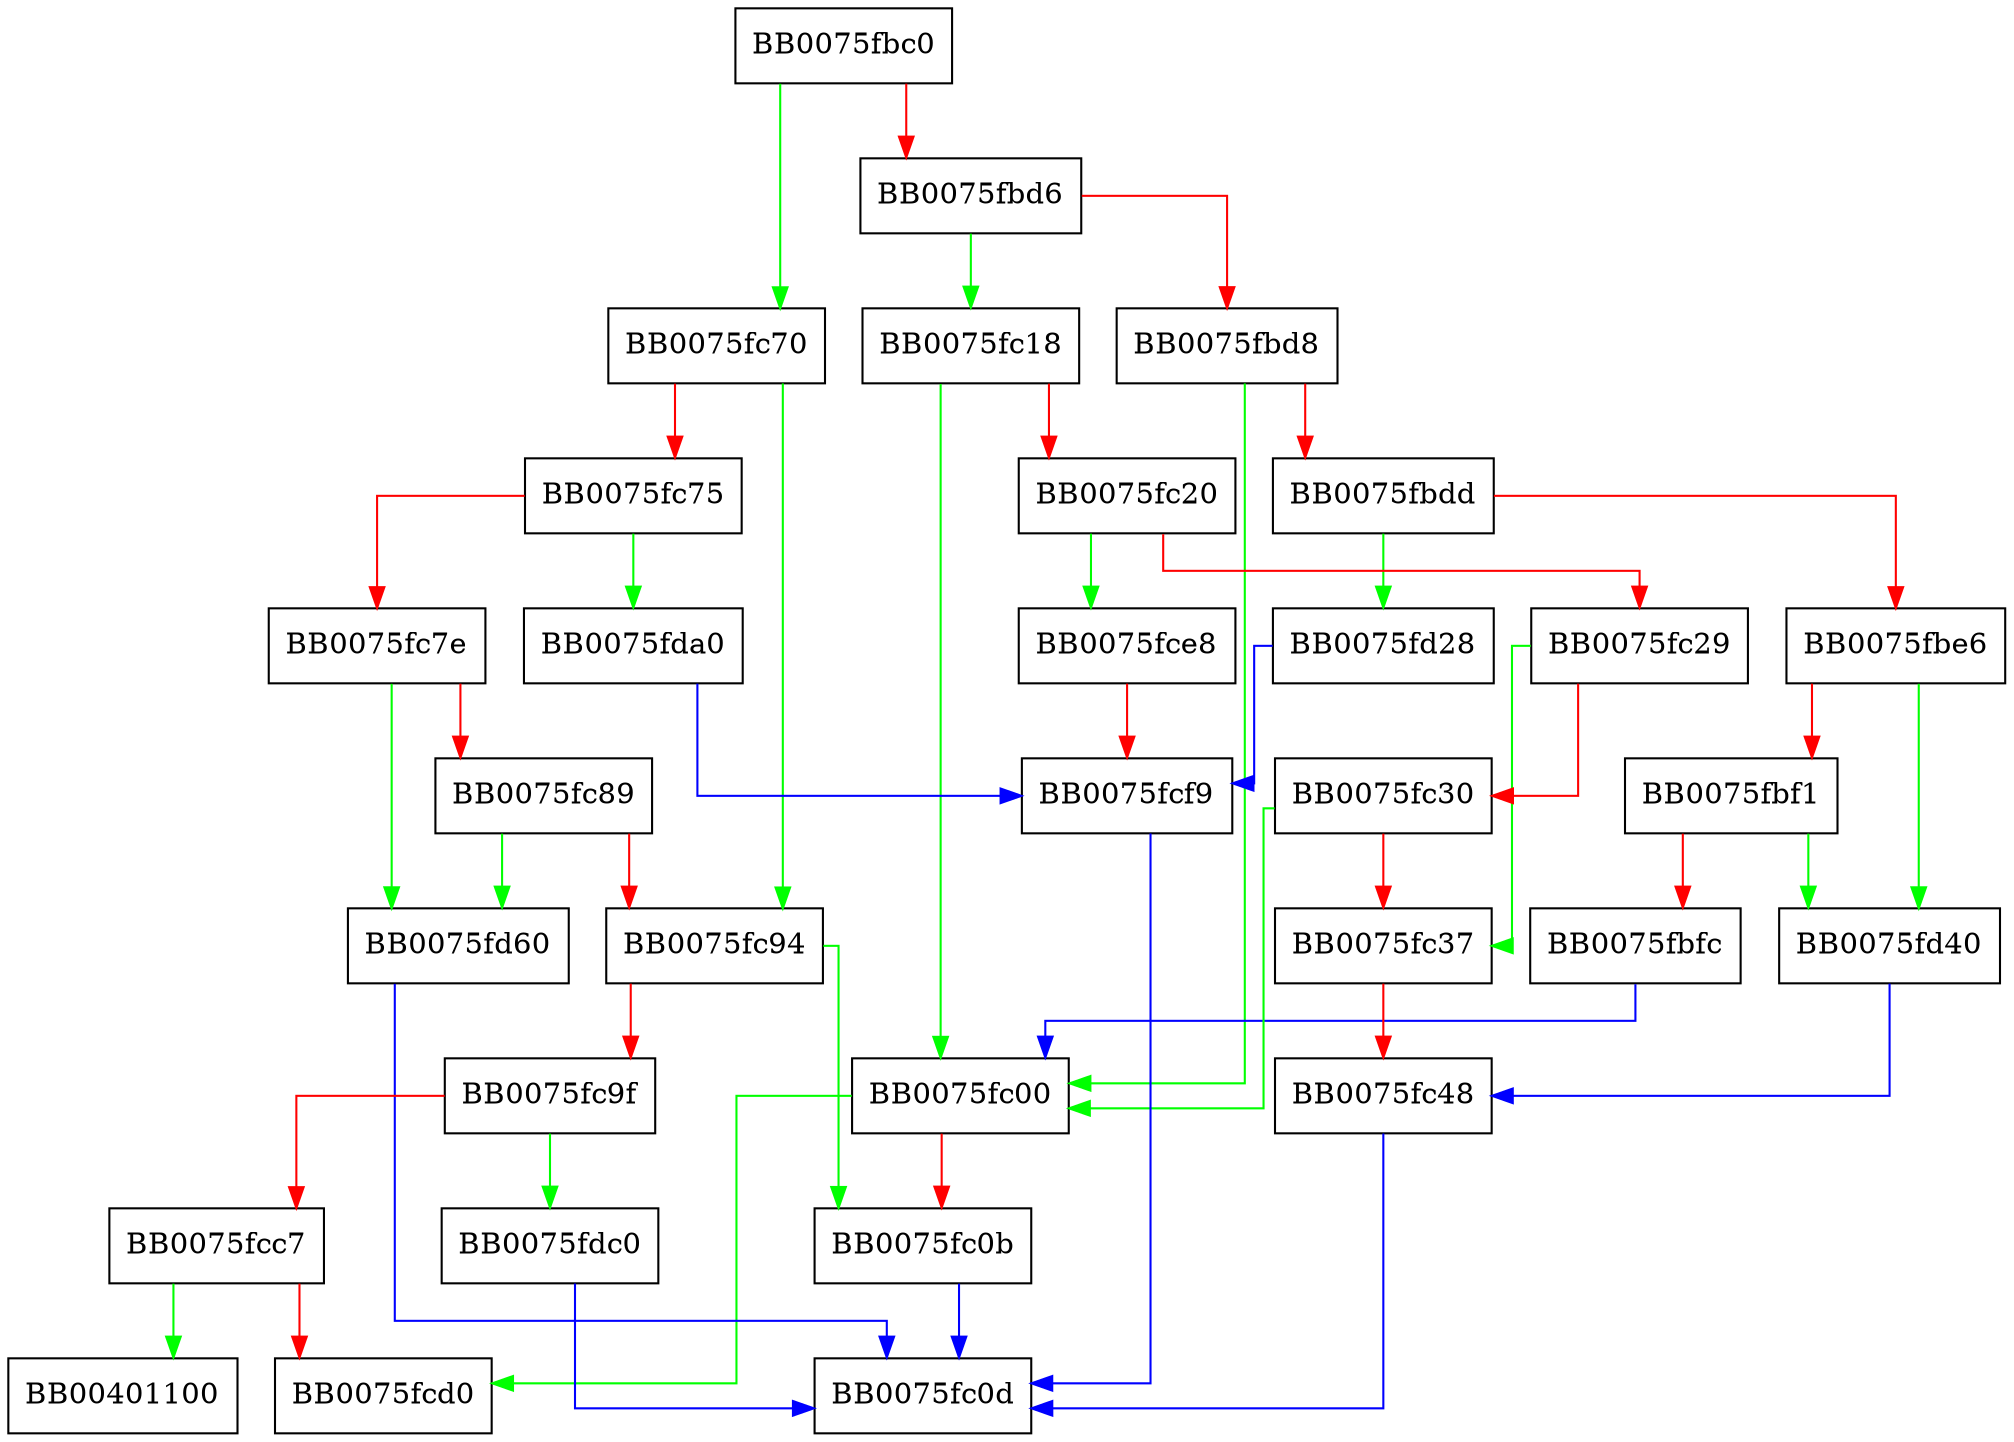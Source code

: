digraph fix_dh_paramgen_type {
  node [shape="box"];
  graph [splines=ortho];
  BB0075fbc0 -> BB0075fc70 [color="green"];
  BB0075fbc0 -> BB0075fbd6 [color="red"];
  BB0075fbd6 -> BB0075fc18 [color="green"];
  BB0075fbd6 -> BB0075fbd8 [color="red"];
  BB0075fbd8 -> BB0075fc00 [color="green"];
  BB0075fbd8 -> BB0075fbdd [color="red"];
  BB0075fbdd -> BB0075fd28 [color="green"];
  BB0075fbdd -> BB0075fbe6 [color="red"];
  BB0075fbe6 -> BB0075fd40 [color="green"];
  BB0075fbe6 -> BB0075fbf1 [color="red"];
  BB0075fbf1 -> BB0075fd40 [color="green"];
  BB0075fbf1 -> BB0075fbfc [color="red"];
  BB0075fbfc -> BB0075fc00 [color="blue"];
  BB0075fc00 -> BB0075fcd0 [color="green"];
  BB0075fc00 -> BB0075fc0b [color="red"];
  BB0075fc0b -> BB0075fc0d [color="blue"];
  BB0075fc18 -> BB0075fc00 [color="green"];
  BB0075fc18 -> BB0075fc20 [color="red"];
  BB0075fc20 -> BB0075fce8 [color="green"];
  BB0075fc20 -> BB0075fc29 [color="red"];
  BB0075fc29 -> BB0075fc37 [color="green"];
  BB0075fc29 -> BB0075fc30 [color="red"];
  BB0075fc30 -> BB0075fc00 [color="green"];
  BB0075fc30 -> BB0075fc37 [color="red"];
  BB0075fc37 -> BB0075fc48 [color="red"];
  BB0075fc48 -> BB0075fc0d [color="blue"];
  BB0075fc70 -> BB0075fc94 [color="green"];
  BB0075fc70 -> BB0075fc75 [color="red"];
  BB0075fc75 -> BB0075fda0 [color="green"];
  BB0075fc75 -> BB0075fc7e [color="red"];
  BB0075fc7e -> BB0075fd60 [color="green"];
  BB0075fc7e -> BB0075fc89 [color="red"];
  BB0075fc89 -> BB0075fd60 [color="green"];
  BB0075fc89 -> BB0075fc94 [color="red"];
  BB0075fc94 -> BB0075fc0b [color="green"];
  BB0075fc94 -> BB0075fc9f [color="red"];
  BB0075fc9f -> BB0075fdc0 [color="green"];
  BB0075fc9f -> BB0075fcc7 [color="red"];
  BB0075fcc7 -> BB00401100 [color="green"];
  BB0075fcc7 -> BB0075fcd0 [color="red"];
  BB0075fce8 -> BB0075fcf9 [color="red"];
  BB0075fcf9 -> BB0075fc0d [color="blue"];
  BB0075fd28 -> BB0075fcf9 [color="blue"];
  BB0075fd40 -> BB0075fc48 [color="blue"];
  BB0075fd60 -> BB0075fc0d [color="blue"];
  BB0075fda0 -> BB0075fcf9 [color="blue"];
  BB0075fdc0 -> BB0075fc0d [color="blue"];
}